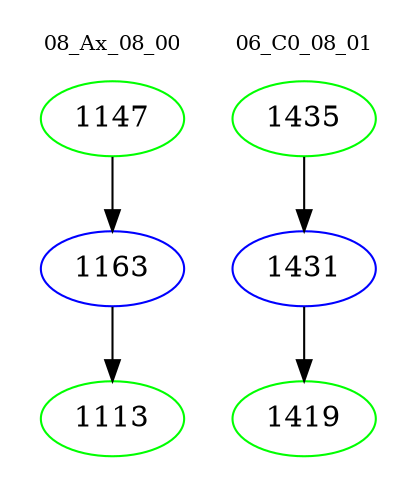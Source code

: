 digraph{
subgraph cluster_0 {
color = white
label = "08_Ax_08_00";
fontsize=10;
T0_1147 [label="1147", color="green"]
T0_1147 -> T0_1163 [color="black"]
T0_1163 [label="1163", color="blue"]
T0_1163 -> T0_1113 [color="black"]
T0_1113 [label="1113", color="green"]
}
subgraph cluster_1 {
color = white
label = "06_C0_08_01";
fontsize=10;
T1_1435 [label="1435", color="green"]
T1_1435 -> T1_1431 [color="black"]
T1_1431 [label="1431", color="blue"]
T1_1431 -> T1_1419 [color="black"]
T1_1419 [label="1419", color="green"]
}
}
